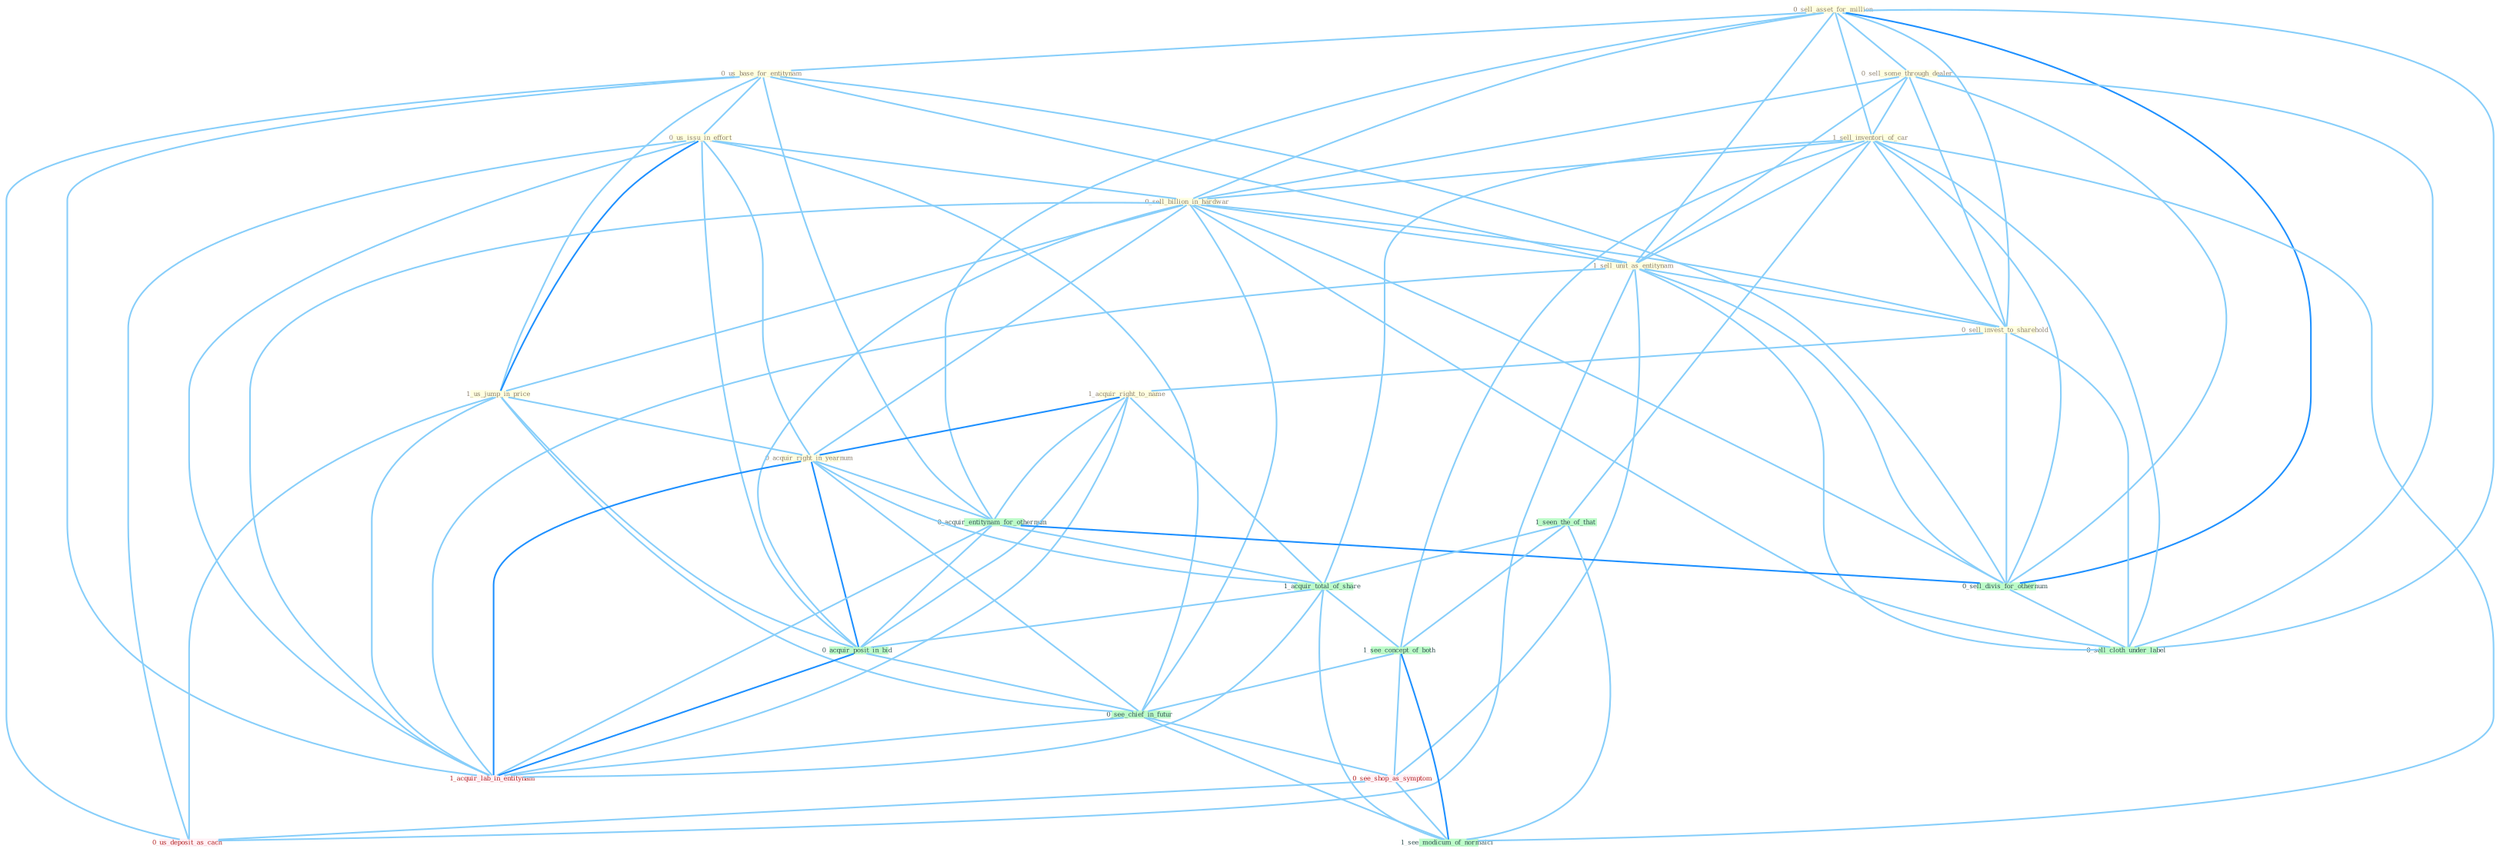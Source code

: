 Graph G{ 
    node
    [shape=polygon,style=filled,width=.5,height=.06,color="#BDFCC9",fixedsize=true,fontsize=4,
    fontcolor="#2f4f4f"];
    {node
    [color="#ffffe0", fontcolor="#8b7d6b"] "0_sell_asset_for_million " "0_sell_some_through_dealer " "0_us_base_for_entitynam " "1_sell_inventori_of_car " "0_us_issu_in_effort " "0_sell_billion_in_hardwar " "1_sell_unit_as_entitynam " "1_us_jump_in_price " "0_sell_invest_to_sharehold " "1_acquir_right_to_name " "0_acquir_right_in_yearnum "}
{node [color="#fff0f5", fontcolor="#b22222"] "0_see_shop_as_symptom " "1_acquir_lab_in_entitynam " "0_us_deposit_as_cach "}
edge [color="#B0E2FF"];

	"0_sell_asset_for_million " -- "0_sell_some_through_dealer " [w="1", color="#87cefa" ];
	"0_sell_asset_for_million " -- "0_us_base_for_entitynam " [w="1", color="#87cefa" ];
	"0_sell_asset_for_million " -- "1_sell_inventori_of_car " [w="1", color="#87cefa" ];
	"0_sell_asset_for_million " -- "0_sell_billion_in_hardwar " [w="1", color="#87cefa" ];
	"0_sell_asset_for_million " -- "1_sell_unit_as_entitynam " [w="1", color="#87cefa" ];
	"0_sell_asset_for_million " -- "0_sell_invest_to_sharehold " [w="1", color="#87cefa" ];
	"0_sell_asset_for_million " -- "0_acquir_entitynam_for_othernum " [w="1", color="#87cefa" ];
	"0_sell_asset_for_million " -- "0_sell_divis_for_othernum " [w="2", color="#1e90ff" , len=0.8];
	"0_sell_asset_for_million " -- "0_sell_cloth_under_label " [w="1", color="#87cefa" ];
	"0_sell_some_through_dealer " -- "1_sell_inventori_of_car " [w="1", color="#87cefa" ];
	"0_sell_some_through_dealer " -- "0_sell_billion_in_hardwar " [w="1", color="#87cefa" ];
	"0_sell_some_through_dealer " -- "1_sell_unit_as_entitynam " [w="1", color="#87cefa" ];
	"0_sell_some_through_dealer " -- "0_sell_invest_to_sharehold " [w="1", color="#87cefa" ];
	"0_sell_some_through_dealer " -- "0_sell_divis_for_othernum " [w="1", color="#87cefa" ];
	"0_sell_some_through_dealer " -- "0_sell_cloth_under_label " [w="1", color="#87cefa" ];
	"0_us_base_for_entitynam " -- "0_us_issu_in_effort " [w="1", color="#87cefa" ];
	"0_us_base_for_entitynam " -- "1_sell_unit_as_entitynam " [w="1", color="#87cefa" ];
	"0_us_base_for_entitynam " -- "1_us_jump_in_price " [w="1", color="#87cefa" ];
	"0_us_base_for_entitynam " -- "0_acquir_entitynam_for_othernum " [w="1", color="#87cefa" ];
	"0_us_base_for_entitynam " -- "0_sell_divis_for_othernum " [w="1", color="#87cefa" ];
	"0_us_base_for_entitynam " -- "1_acquir_lab_in_entitynam " [w="1", color="#87cefa" ];
	"0_us_base_for_entitynam " -- "0_us_deposit_as_cach " [w="1", color="#87cefa" ];
	"1_sell_inventori_of_car " -- "0_sell_billion_in_hardwar " [w="1", color="#87cefa" ];
	"1_sell_inventori_of_car " -- "1_sell_unit_as_entitynam " [w="1", color="#87cefa" ];
	"1_sell_inventori_of_car " -- "0_sell_invest_to_sharehold " [w="1", color="#87cefa" ];
	"1_sell_inventori_of_car " -- "1_seen_the_of_that " [w="1", color="#87cefa" ];
	"1_sell_inventori_of_car " -- "0_sell_divis_for_othernum " [w="1", color="#87cefa" ];
	"1_sell_inventori_of_car " -- "1_acquir_total_of_share " [w="1", color="#87cefa" ];
	"1_sell_inventori_of_car " -- "0_sell_cloth_under_label " [w="1", color="#87cefa" ];
	"1_sell_inventori_of_car " -- "1_see_concept_of_both " [w="1", color="#87cefa" ];
	"1_sell_inventori_of_car " -- "1_see_modicum_of_normalci " [w="1", color="#87cefa" ];
	"0_us_issu_in_effort " -- "0_sell_billion_in_hardwar " [w="1", color="#87cefa" ];
	"0_us_issu_in_effort " -- "1_us_jump_in_price " [w="2", color="#1e90ff" , len=0.8];
	"0_us_issu_in_effort " -- "0_acquir_right_in_yearnum " [w="1", color="#87cefa" ];
	"0_us_issu_in_effort " -- "0_acquir_posit_in_bid " [w="1", color="#87cefa" ];
	"0_us_issu_in_effort " -- "0_see_chief_in_futur " [w="1", color="#87cefa" ];
	"0_us_issu_in_effort " -- "1_acquir_lab_in_entitynam " [w="1", color="#87cefa" ];
	"0_us_issu_in_effort " -- "0_us_deposit_as_cach " [w="1", color="#87cefa" ];
	"0_sell_billion_in_hardwar " -- "1_sell_unit_as_entitynam " [w="1", color="#87cefa" ];
	"0_sell_billion_in_hardwar " -- "1_us_jump_in_price " [w="1", color="#87cefa" ];
	"0_sell_billion_in_hardwar " -- "0_sell_invest_to_sharehold " [w="1", color="#87cefa" ];
	"0_sell_billion_in_hardwar " -- "0_acquir_right_in_yearnum " [w="1", color="#87cefa" ];
	"0_sell_billion_in_hardwar " -- "0_sell_divis_for_othernum " [w="1", color="#87cefa" ];
	"0_sell_billion_in_hardwar " -- "0_sell_cloth_under_label " [w="1", color="#87cefa" ];
	"0_sell_billion_in_hardwar " -- "0_acquir_posit_in_bid " [w="1", color="#87cefa" ];
	"0_sell_billion_in_hardwar " -- "0_see_chief_in_futur " [w="1", color="#87cefa" ];
	"0_sell_billion_in_hardwar " -- "1_acquir_lab_in_entitynam " [w="1", color="#87cefa" ];
	"1_sell_unit_as_entitynam " -- "0_sell_invest_to_sharehold " [w="1", color="#87cefa" ];
	"1_sell_unit_as_entitynam " -- "0_sell_divis_for_othernum " [w="1", color="#87cefa" ];
	"1_sell_unit_as_entitynam " -- "0_sell_cloth_under_label " [w="1", color="#87cefa" ];
	"1_sell_unit_as_entitynam " -- "0_see_shop_as_symptom " [w="1", color="#87cefa" ];
	"1_sell_unit_as_entitynam " -- "1_acquir_lab_in_entitynam " [w="1", color="#87cefa" ];
	"1_sell_unit_as_entitynam " -- "0_us_deposit_as_cach " [w="1", color="#87cefa" ];
	"1_us_jump_in_price " -- "0_acquir_right_in_yearnum " [w="1", color="#87cefa" ];
	"1_us_jump_in_price " -- "0_acquir_posit_in_bid " [w="1", color="#87cefa" ];
	"1_us_jump_in_price " -- "0_see_chief_in_futur " [w="1", color="#87cefa" ];
	"1_us_jump_in_price " -- "1_acquir_lab_in_entitynam " [w="1", color="#87cefa" ];
	"1_us_jump_in_price " -- "0_us_deposit_as_cach " [w="1", color="#87cefa" ];
	"0_sell_invest_to_sharehold " -- "1_acquir_right_to_name " [w="1", color="#87cefa" ];
	"0_sell_invest_to_sharehold " -- "0_sell_divis_for_othernum " [w="1", color="#87cefa" ];
	"0_sell_invest_to_sharehold " -- "0_sell_cloth_under_label " [w="1", color="#87cefa" ];
	"1_acquir_right_to_name " -- "0_acquir_right_in_yearnum " [w="2", color="#1e90ff" , len=0.8];
	"1_acquir_right_to_name " -- "0_acquir_entitynam_for_othernum " [w="1", color="#87cefa" ];
	"1_acquir_right_to_name " -- "1_acquir_total_of_share " [w="1", color="#87cefa" ];
	"1_acquir_right_to_name " -- "0_acquir_posit_in_bid " [w="1", color="#87cefa" ];
	"1_acquir_right_to_name " -- "1_acquir_lab_in_entitynam " [w="1", color="#87cefa" ];
	"0_acquir_right_in_yearnum " -- "0_acquir_entitynam_for_othernum " [w="1", color="#87cefa" ];
	"0_acquir_right_in_yearnum " -- "1_acquir_total_of_share " [w="1", color="#87cefa" ];
	"0_acquir_right_in_yearnum " -- "0_acquir_posit_in_bid " [w="2", color="#1e90ff" , len=0.8];
	"0_acquir_right_in_yearnum " -- "0_see_chief_in_futur " [w="1", color="#87cefa" ];
	"0_acquir_right_in_yearnum " -- "1_acquir_lab_in_entitynam " [w="2", color="#1e90ff" , len=0.8];
	"0_acquir_entitynam_for_othernum " -- "0_sell_divis_for_othernum " [w="2", color="#1e90ff" , len=0.8];
	"0_acquir_entitynam_for_othernum " -- "1_acquir_total_of_share " [w="1", color="#87cefa" ];
	"0_acquir_entitynam_for_othernum " -- "0_acquir_posit_in_bid " [w="1", color="#87cefa" ];
	"0_acquir_entitynam_for_othernum " -- "1_acquir_lab_in_entitynam " [w="1", color="#87cefa" ];
	"1_seen_the_of_that " -- "1_acquir_total_of_share " [w="1", color="#87cefa" ];
	"1_seen_the_of_that " -- "1_see_concept_of_both " [w="1", color="#87cefa" ];
	"1_seen_the_of_that " -- "1_see_modicum_of_normalci " [w="1", color="#87cefa" ];
	"0_sell_divis_for_othernum " -- "0_sell_cloth_under_label " [w="1", color="#87cefa" ];
	"1_acquir_total_of_share " -- "0_acquir_posit_in_bid " [w="1", color="#87cefa" ];
	"1_acquir_total_of_share " -- "1_see_concept_of_both " [w="1", color="#87cefa" ];
	"1_acquir_total_of_share " -- "1_acquir_lab_in_entitynam " [w="1", color="#87cefa" ];
	"1_acquir_total_of_share " -- "1_see_modicum_of_normalci " [w="1", color="#87cefa" ];
	"0_acquir_posit_in_bid " -- "0_see_chief_in_futur " [w="1", color="#87cefa" ];
	"0_acquir_posit_in_bid " -- "1_acquir_lab_in_entitynam " [w="2", color="#1e90ff" , len=0.8];
	"1_see_concept_of_both " -- "0_see_chief_in_futur " [w="1", color="#87cefa" ];
	"1_see_concept_of_both " -- "0_see_shop_as_symptom " [w="1", color="#87cefa" ];
	"1_see_concept_of_both " -- "1_see_modicum_of_normalci " [w="2", color="#1e90ff" , len=0.8];
	"0_see_chief_in_futur " -- "0_see_shop_as_symptom " [w="1", color="#87cefa" ];
	"0_see_chief_in_futur " -- "1_acquir_lab_in_entitynam " [w="1", color="#87cefa" ];
	"0_see_chief_in_futur " -- "1_see_modicum_of_normalci " [w="1", color="#87cefa" ];
	"0_see_shop_as_symptom " -- "0_us_deposit_as_cach " [w="1", color="#87cefa" ];
	"0_see_shop_as_symptom " -- "1_see_modicum_of_normalci " [w="1", color="#87cefa" ];
}